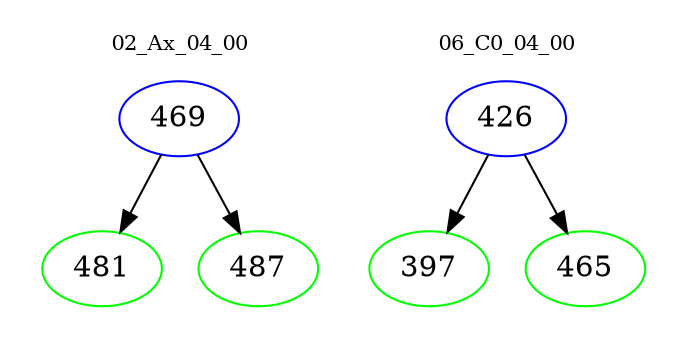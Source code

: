 digraph{
subgraph cluster_0 {
color = white
label = "02_Ax_04_00";
fontsize=10;
T0_469 [label="469", color="blue"]
T0_469 -> T0_481 [color="black"]
T0_481 [label="481", color="green"]
T0_469 -> T0_487 [color="black"]
T0_487 [label="487", color="green"]
}
subgraph cluster_1 {
color = white
label = "06_C0_04_00";
fontsize=10;
T1_426 [label="426", color="blue"]
T1_426 -> T1_397 [color="black"]
T1_397 [label="397", color="green"]
T1_426 -> T1_465 [color="black"]
T1_465 [label="465", color="green"]
}
}
